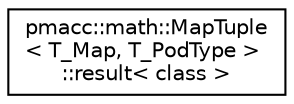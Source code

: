 digraph "Graphical Class Hierarchy"
{
 // LATEX_PDF_SIZE
  edge [fontname="Helvetica",fontsize="10",labelfontname="Helvetica",labelfontsize="10"];
  node [fontname="Helvetica",fontsize="10",shape=record];
  rankdir="LR";
  Node0 [label="pmacc::math::MapTuple\l\< T_Map, T_PodType \>\l::result\< class \>",height=0.2,width=0.4,color="black", fillcolor="white", style="filled",URL="$structpmacc_1_1math_1_1_map_tuple_1_1result.html",tooltip=" "];
}
